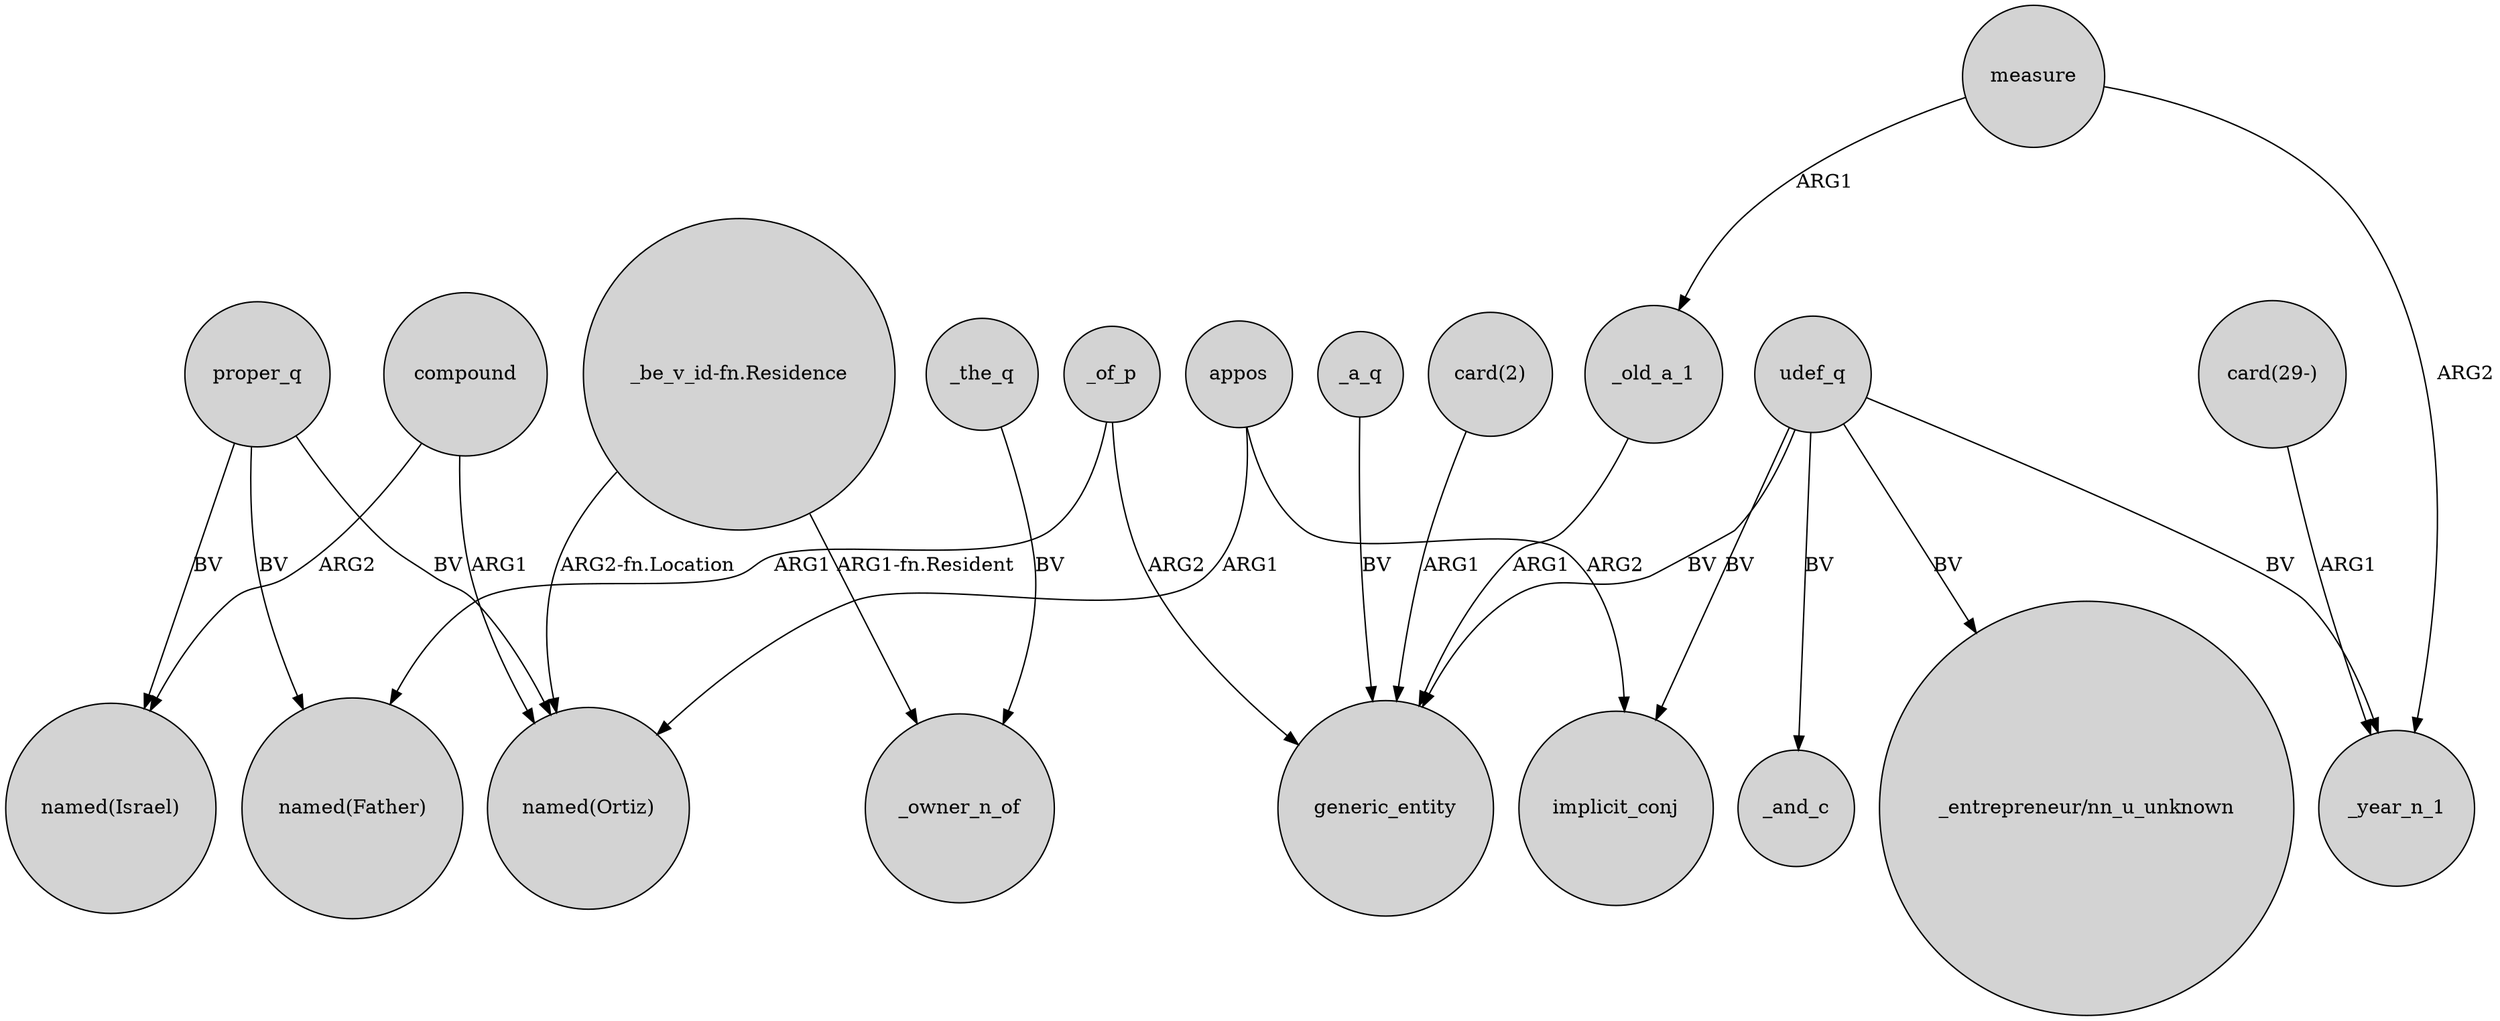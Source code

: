 digraph {
	node [shape=circle style=filled]
	"_be_v_id-fn.Residence" -> "named(Ortiz)" [label="ARG2-fn.Location"]
	_the_q -> _owner_n_of [label=BV]
	proper_q -> "named(Father)" [label=BV]
	_of_p -> "named(Father)" [label=ARG1]
	"_be_v_id-fn.Residence" -> _owner_n_of [label="ARG1-fn.Resident"]
	measure -> _old_a_1 [label=ARG1]
	udef_q -> _and_c [label=BV]
	udef_q -> generic_entity [label=BV]
	compound -> "named(Israel)" [label=ARG2]
	measure -> _year_n_1 [label=ARG2]
	appos -> implicit_conj [label=ARG2]
	_a_q -> generic_entity [label=BV]
	"card(29-)" -> _year_n_1 [label=ARG1]
	_of_p -> generic_entity [label=ARG2]
	compound -> "named(Ortiz)" [label=ARG1]
	appos -> "named(Ortiz)" [label=ARG1]
	udef_q -> "_entrepreneur/nn_u_unknown" [label=BV]
	"card(2)" -> generic_entity [label=ARG1]
	proper_q -> "named(Israel)" [label=BV]
	udef_q -> _year_n_1 [label=BV]
	_old_a_1 -> generic_entity [label=ARG1]
	udef_q -> implicit_conj [label=BV]
	proper_q -> "named(Ortiz)" [label=BV]
}
